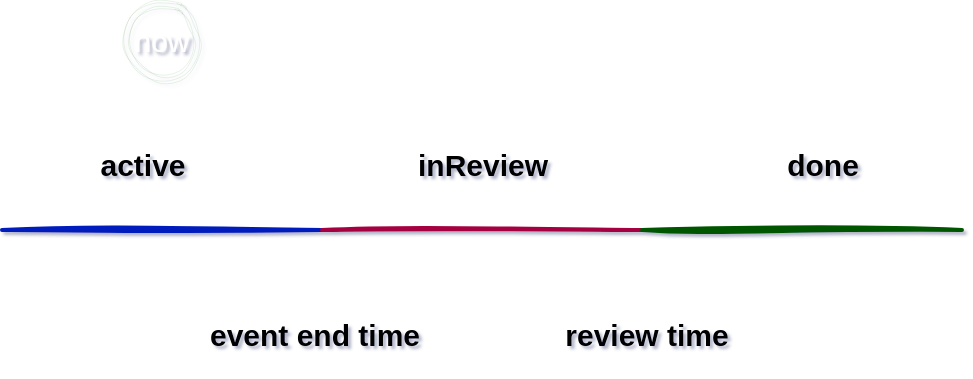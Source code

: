 <mxfile>
    <diagram id="r_SRLTonZHi77NsSZVze" name="Página-1">
        <mxGraphModel dx="866" dy="503" grid="0" gridSize="10" guides="1" tooltips="1" connect="1" arrows="1" fold="1" page="1" pageScale="1" pageWidth="827" pageHeight="1169" background="none" math="0" shadow="1">
            <root>
                <mxCell id="0"/>
                <mxCell id="1" parent="0"/>
                <mxCell id="13" value="" style="line;strokeWidth=2;html=1;sketch=1;fillColor=#0050ef;fontColor=#ffffff;strokeColor=#001DBC;" vertex="1" parent="1">
                    <mxGeometry x="160" y="310" width="160" height="10" as="geometry"/>
                </mxCell>
                <mxCell id="16" value="" style="edgeStyle=none;html=1;strokeColor=#3700CC;" edge="1" parent="1" source="14" target="15">
                    <mxGeometry relative="1" as="geometry"/>
                </mxCell>
                <mxCell id="14" value="" style="line;strokeWidth=2;html=1;sketch=1;fillColor=#d80073;fontColor=#ffffff;strokeColor=#A50040;" vertex="1" parent="1">
                    <mxGeometry x="320" y="310" width="160" height="10" as="geometry"/>
                </mxCell>
                <mxCell id="15" value="" style="line;strokeWidth=2;html=1;sketch=1;fillColor=#008a00;fontColor=#ffffff;strokeColor=#005700;" vertex="1" parent="1">
                    <mxGeometry x="480" y="310" width="160" height="10" as="geometry"/>
                </mxCell>
                <mxCell id="17" value="&lt;font style=&quot;font-size: 15px&quot;&gt;active&lt;/font&gt;" style="text;strokeColor=none;fillColor=none;html=1;fontSize=24;fontStyle=1;verticalAlign=middle;align=center;sketch=1;strokeWidth=0;perimeterSpacing=0;horizontal=1;" vertex="1" parent="1">
                    <mxGeometry x="180" y="260" width="100" height="40" as="geometry"/>
                </mxCell>
                <mxCell id="19" value="&lt;font style=&quot;font-size: 15px&quot;&gt;inReview&lt;/font&gt;" style="text;strokeColor=none;fillColor=none;html=1;fontSize=24;fontStyle=1;verticalAlign=middle;align=center;sketch=1;strokeWidth=0;perimeterSpacing=0;horizontal=1;" vertex="1" parent="1">
                    <mxGeometry x="350" y="260" width="100" height="40" as="geometry"/>
                </mxCell>
                <mxCell id="20" value="&lt;font style=&quot;font-size: 15px&quot;&gt;done&lt;/font&gt;" style="text;strokeColor=none;fillColor=none;html=1;fontSize=24;fontStyle=1;verticalAlign=middle;align=center;sketch=1;strokeWidth=0;perimeterSpacing=0;horizontal=1;" vertex="1" parent="1">
                    <mxGeometry x="520" y="260" width="100" height="40" as="geometry"/>
                </mxCell>
                <mxCell id="21" value="now" style="ellipse;shape=doubleEllipse;whiteSpace=wrap;html=1;aspect=fixed;sketch=1;fontSize=15;strokeColor=#2D7600;strokeWidth=0;fillColor=#60a917;fontColor=#ffffff;" vertex="1" parent="1">
                    <mxGeometry x="220" y="200" width="40" height="40" as="geometry"/>
                </mxCell>
                <mxCell id="23" value="&lt;font style=&quot;font-size: 15px&quot;&gt;event end time&lt;/font&gt;" style="text;strokeColor=none;fillColor=none;html=1;fontSize=24;fontStyle=1;verticalAlign=middle;align=center;sketch=1;strokeWidth=0;perimeterSpacing=0;horizontal=1;" vertex="1" parent="1">
                    <mxGeometry x="266" y="345" width="100" height="40" as="geometry"/>
                </mxCell>
                <mxCell id="24" value="&lt;font style=&quot;font-size: 15px&quot;&gt;review time&lt;/font&gt;" style="text;strokeColor=none;fillColor=none;html=1;fontSize=24;fontStyle=1;verticalAlign=middle;align=center;sketch=1;strokeWidth=0;perimeterSpacing=0;horizontal=1;" vertex="1" parent="1">
                    <mxGeometry x="432" y="345" width="100" height="40" as="geometry"/>
                </mxCell>
            </root>
        </mxGraphModel>
    </diagram>
</mxfile>